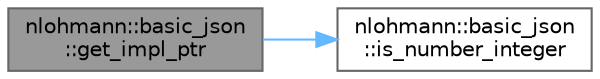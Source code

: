 digraph "nlohmann::basic_json::get_impl_ptr"
{
 // LATEX_PDF_SIZE
  bgcolor="transparent";
  edge [fontname=Helvetica,fontsize=10,labelfontname=Helvetica,labelfontsize=10];
  node [fontname=Helvetica,fontsize=10,shape=box,height=0.2,width=0.4];
  rankdir="LR";
  Node1 [label="nlohmann::basic_json\l::get_impl_ptr",height=0.2,width=0.4,color="gray40", fillcolor="grey60", style="filled", fontcolor="black",tooltip="get a pointer to the value (integer number)"];
  Node1 -> Node2 [color="steelblue1",style="solid"];
  Node2 [label="nlohmann::basic_json\l::is_number_integer",height=0.2,width=0.4,color="grey40", fillcolor="white", style="filled",URL="$a01659.html#ac4b4acf2c0ad075c0dc125a65c102362",tooltip="return whether value is an integer number"];
}
